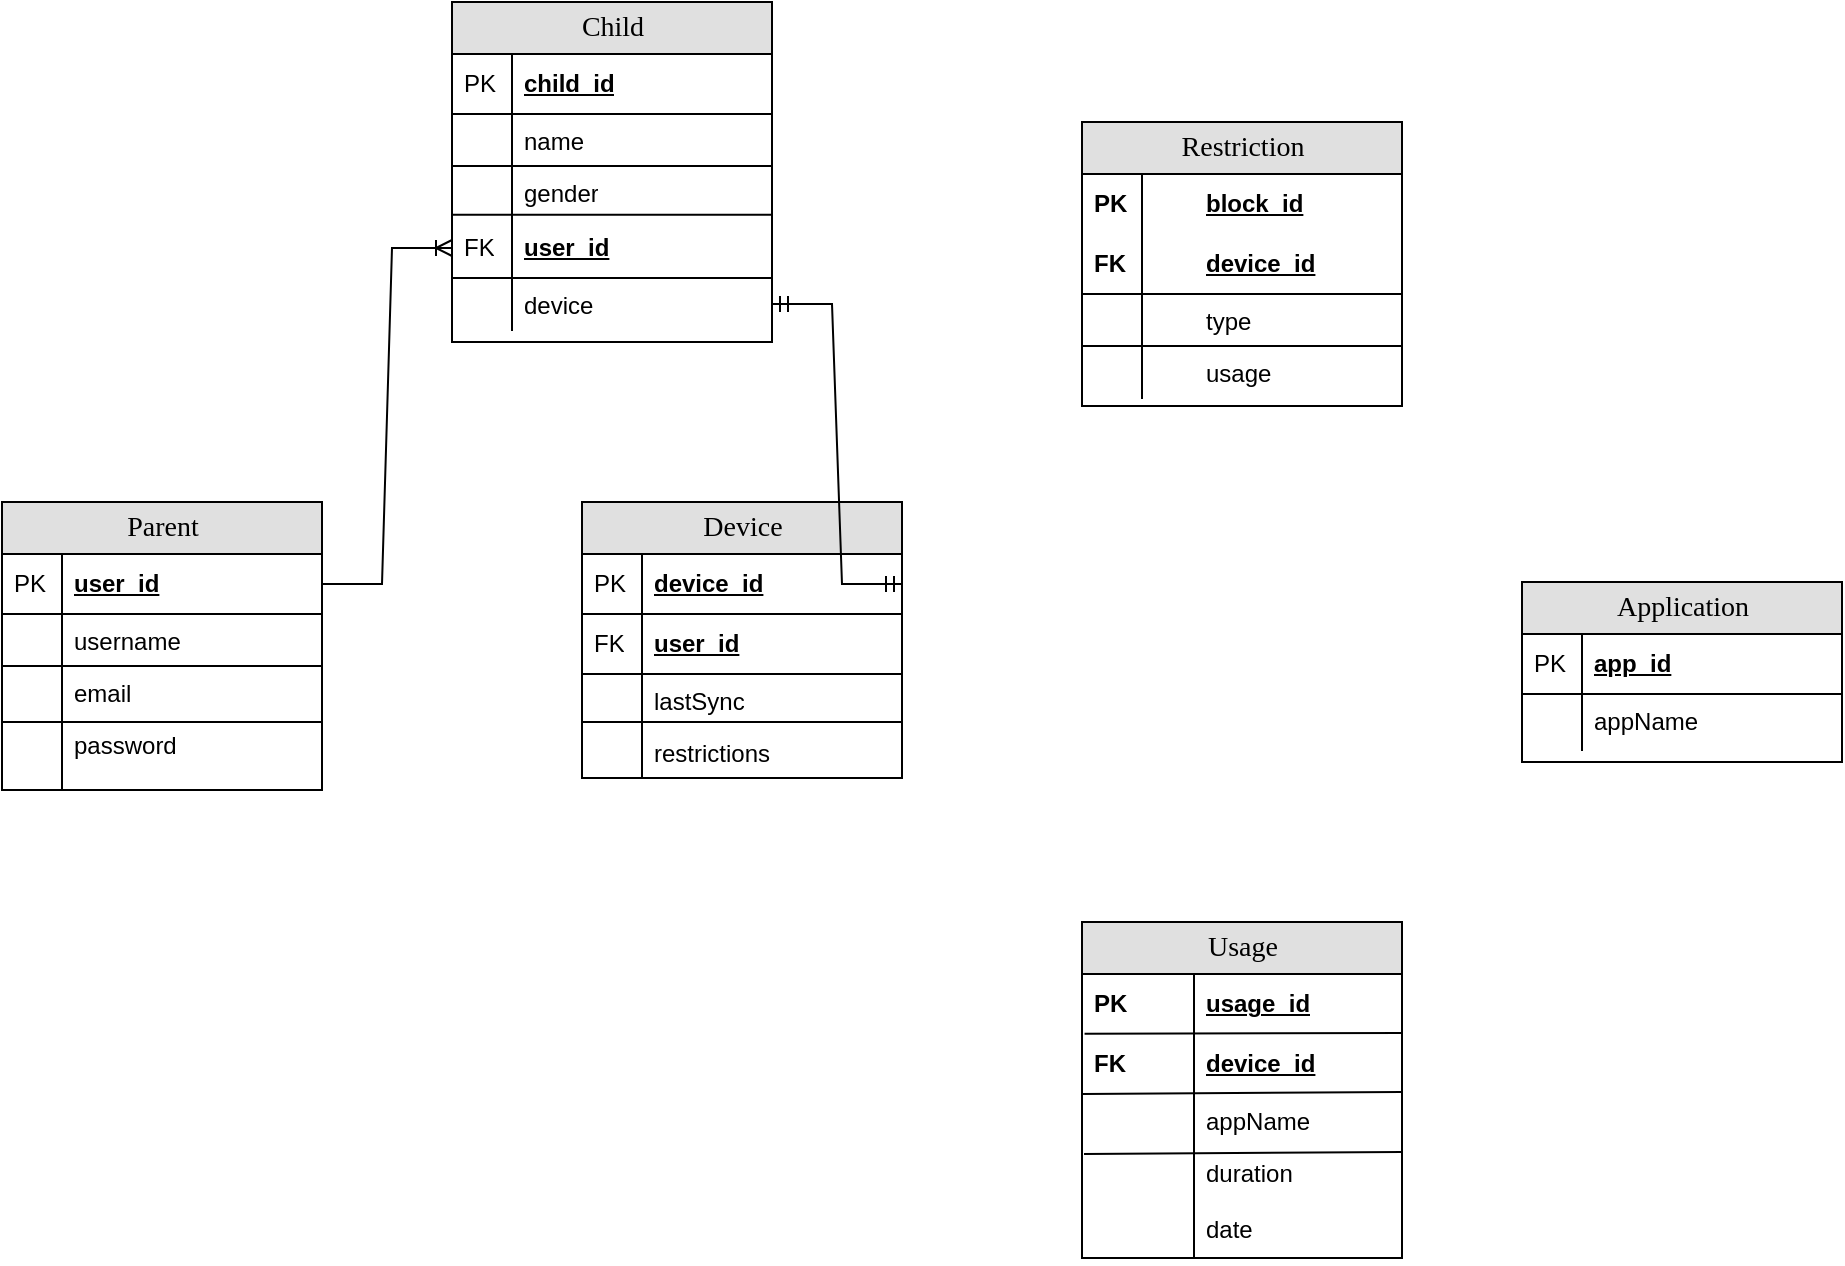 <mxfile version="24.4.13" type="github">
  <diagram id="QlL1om-BwzvxGUjIWNr9" name="erd">
    <mxGraphModel dx="536" dy="217" grid="1" gridSize="10" guides="1" tooltips="1" connect="1" arrows="1" fold="1" page="1" pageScale="1" pageWidth="850" pageHeight="1100" math="0" shadow="0">
      <root>
        <mxCell id="0" />
        <mxCell id="1" parent="0" />
        <mxCell id="mVgx2zE_5AAyynSpxI6j-8" value="Device" style="swimlane;html=1;fontStyle=0;childLayout=stackLayout;horizontal=1;startSize=26;fillColor=#e0e0e0;horizontalStack=0;resizeParent=1;resizeLast=0;collapsible=1;marginBottom=0;swimlaneFillColor=#ffffff;align=center;rounded=0;shadow=0;comic=0;labelBackgroundColor=none;strokeWidth=1;fontFamily=Verdana;fontSize=14;swimlaneLine=1;" parent="1" vertex="1">
          <mxGeometry x="330" y="280" width="160" height="138" as="geometry" />
        </mxCell>
        <mxCell id="mVgx2zE_5AAyynSpxI6j-9" value="device_id" style="shape=partialRectangle;top=0;left=0;right=0;bottom=1;html=1;align=left;verticalAlign=middle;fillColor=none;spacingLeft=34;spacingRight=4;whiteSpace=wrap;overflow=hidden;rotatable=0;points=[[0,0.5],[1,0.5]];portConstraint=eastwest;dropTarget=0;fontStyle=5;" parent="mVgx2zE_5AAyynSpxI6j-8" vertex="1">
          <mxGeometry y="26" width="160" height="30" as="geometry" />
        </mxCell>
        <mxCell id="mVgx2zE_5AAyynSpxI6j-10" value="PK" style="shape=partialRectangle;top=0;left=0;bottom=0;html=1;fillColor=none;align=left;verticalAlign=middle;spacingLeft=4;spacingRight=4;whiteSpace=wrap;overflow=hidden;rotatable=0;points=[];portConstraint=eastwest;part=1;" parent="mVgx2zE_5AAyynSpxI6j-9" vertex="1" connectable="0">
          <mxGeometry width="30" height="30" as="geometry" />
        </mxCell>
        <mxCell id="c1zQI3e8gxtUs3fDlMbk-2" value="user_id" style="shape=partialRectangle;top=0;left=0;right=0;bottom=1;html=1;align=left;verticalAlign=middle;fillColor=none;spacingLeft=34;spacingRight=4;whiteSpace=wrap;overflow=hidden;rotatable=0;points=[[0,0.5],[1,0.5]];portConstraint=eastwest;dropTarget=0;fontStyle=5;" parent="mVgx2zE_5AAyynSpxI6j-8" vertex="1">
          <mxGeometry y="56" width="160" height="30" as="geometry" />
        </mxCell>
        <mxCell id="c1zQI3e8gxtUs3fDlMbk-3" value="FK" style="shape=partialRectangle;top=0;left=0;bottom=0;html=1;fillColor=none;align=left;verticalAlign=middle;spacingLeft=4;spacingRight=4;whiteSpace=wrap;overflow=hidden;rotatable=0;points=[];portConstraint=eastwest;part=1;" parent="c1zQI3e8gxtUs3fDlMbk-2" vertex="1" connectable="0">
          <mxGeometry width="30" height="30" as="geometry" />
        </mxCell>
        <mxCell id="aT-Jbu9sk-yAGzBGs-ko-30" value="lastSync" style="shape=partialRectangle;top=0;left=0;right=0;bottom=0;html=1;align=left;verticalAlign=top;fillColor=none;spacingLeft=34;spacingRight=4;whiteSpace=wrap;overflow=hidden;rotatable=0;points=[[0,0.5],[1,0.5]];portConstraint=eastwest;dropTarget=0;" vertex="1" parent="mVgx2zE_5AAyynSpxI6j-8">
          <mxGeometry y="86" width="160" height="26" as="geometry" />
        </mxCell>
        <mxCell id="aT-Jbu9sk-yAGzBGs-ko-31" value="" style="shape=partialRectangle;top=0;left=0;bottom=0;html=1;fillColor=none;align=left;verticalAlign=top;spacingLeft=4;spacingRight=4;whiteSpace=wrap;overflow=hidden;rotatable=0;points=[];portConstraint=eastwest;part=1;" vertex="1" connectable="0" parent="aT-Jbu9sk-yAGzBGs-ko-30">
          <mxGeometry width="30" height="26" as="geometry" />
        </mxCell>
        <mxCell id="aT-Jbu9sk-yAGzBGs-ko-46" value="" style="endArrow=none;html=1;rounded=0;" edge="1" parent="mVgx2zE_5AAyynSpxI6j-8">
          <mxGeometry relative="1" as="geometry">
            <mxPoint y="110" as="sourcePoint" />
            <mxPoint x="160" y="110" as="targetPoint" />
          </mxGeometry>
        </mxCell>
        <mxCell id="aT-Jbu9sk-yAGzBGs-ko-32" value="restrictions" style="shape=partialRectangle;top=0;left=0;right=0;bottom=0;html=1;align=left;verticalAlign=top;fillColor=none;spacingLeft=34;spacingRight=4;whiteSpace=wrap;overflow=hidden;rotatable=0;points=[[0,0.5],[1,0.5]];portConstraint=eastwest;dropTarget=0;" vertex="1" parent="mVgx2zE_5AAyynSpxI6j-8">
          <mxGeometry y="112" width="160" height="26" as="geometry" />
        </mxCell>
        <mxCell id="aT-Jbu9sk-yAGzBGs-ko-33" value="" style="shape=partialRectangle;top=0;left=0;bottom=0;html=1;fillColor=none;align=left;verticalAlign=top;spacingLeft=4;spacingRight=4;whiteSpace=wrap;overflow=hidden;rotatable=0;points=[];portConstraint=eastwest;part=1;" vertex="1" connectable="0" parent="aT-Jbu9sk-yAGzBGs-ko-32">
          <mxGeometry width="30" height="26" as="geometry" />
        </mxCell>
        <mxCell id="mVgx2zE_5AAyynSpxI6j-1" value="Restriction" style="swimlane;html=1;fontStyle=0;childLayout=stackLayout;horizontal=1;startSize=26;fillColor=#e0e0e0;horizontalStack=0;resizeParent=1;resizeLast=0;collapsible=1;marginBottom=0;swimlaneFillColor=#ffffff;align=center;rounded=0;shadow=0;comic=0;labelBackgroundColor=none;strokeWidth=1;fontFamily=Verdana;fontSize=14" parent="1" vertex="1">
          <mxGeometry x="580" y="90" width="160" height="142" as="geometry" />
        </mxCell>
        <mxCell id="mVgx2zE_5AAyynSpxI6j-2" value="block_id" style="shape=partialRectangle;top=0;left=0;right=0;bottom=0;html=1;align=left;verticalAlign=middle;fillColor=none;spacingLeft=60;spacingRight=4;whiteSpace=wrap;overflow=hidden;rotatable=0;points=[[0,0.5],[1,0.5]];portConstraint=eastwest;dropTarget=0;fontStyle=5;" parent="mVgx2zE_5AAyynSpxI6j-1" vertex="1">
          <mxGeometry y="26" width="160" height="30" as="geometry" />
        </mxCell>
        <mxCell id="mVgx2zE_5AAyynSpxI6j-3" value="PK" style="shape=partialRectangle;fontStyle=1;top=0;left=0;bottom=0;html=1;fillColor=none;align=left;verticalAlign=middle;spacingLeft=4;spacingRight=4;whiteSpace=wrap;overflow=hidden;rotatable=0;points=[];portConstraint=eastwest;part=1;" parent="mVgx2zE_5AAyynSpxI6j-2" vertex="1" connectable="0">
          <mxGeometry width="30" height="30" as="geometry" />
        </mxCell>
        <mxCell id="mVgx2zE_5AAyynSpxI6j-4" value="device_id" style="shape=partialRectangle;top=0;left=0;right=0;bottom=1;html=1;align=left;verticalAlign=middle;fillColor=none;spacingLeft=60;spacingRight=4;whiteSpace=wrap;overflow=hidden;rotatable=0;points=[[0,0.5],[1,0.5]];portConstraint=eastwest;dropTarget=0;fontStyle=5;" parent="mVgx2zE_5AAyynSpxI6j-1" vertex="1">
          <mxGeometry y="56" width="160" height="30" as="geometry" />
        </mxCell>
        <mxCell id="mVgx2zE_5AAyynSpxI6j-5" value="FK" style="shape=partialRectangle;fontStyle=1;top=0;left=0;bottom=0;html=1;fillColor=none;align=left;verticalAlign=middle;spacingLeft=4;spacingRight=4;whiteSpace=wrap;overflow=hidden;rotatable=0;points=[];portConstraint=eastwest;part=1;" parent="mVgx2zE_5AAyynSpxI6j-4" vertex="1" connectable="0">
          <mxGeometry width="30" height="30" as="geometry" />
        </mxCell>
        <mxCell id="fn-GT116ZvKYQ0zQzeax-7" value="type" style="shape=partialRectangle;top=0;left=0;right=0;bottom=0;html=1;align=left;verticalAlign=top;fillColor=none;spacingLeft=60;spacingRight=4;whiteSpace=wrap;overflow=hidden;rotatable=0;points=[[0,0.5],[1,0.5]];portConstraint=eastwest;dropTarget=0;" parent="mVgx2zE_5AAyynSpxI6j-1" vertex="1">
          <mxGeometry y="86" width="160" height="26" as="geometry" />
        </mxCell>
        <mxCell id="fn-GT116ZvKYQ0zQzeax-8" value="" style="shape=partialRectangle;top=0;left=0;bottom=0;html=1;fillColor=none;align=left;verticalAlign=top;spacingLeft=4;spacingRight=4;whiteSpace=wrap;overflow=hidden;rotatable=0;points=[];portConstraint=eastwest;part=1;" parent="fn-GT116ZvKYQ0zQzeax-7" vertex="1" connectable="0">
          <mxGeometry width="30" height="26" as="geometry" />
        </mxCell>
        <mxCell id="fn-GT116ZvKYQ0zQzeax-58" value="" style="endArrow=none;html=1;rounded=0;" parent="mVgx2zE_5AAyynSpxI6j-1" edge="1">
          <mxGeometry relative="1" as="geometry">
            <mxPoint y="112" as="sourcePoint" />
            <mxPoint x="160" y="112" as="targetPoint" />
          </mxGeometry>
        </mxCell>
        <mxCell id="fn-GT116ZvKYQ0zQzeax-9" value="usage" style="shape=partialRectangle;top=0;left=0;right=0;bottom=0;html=1;align=left;verticalAlign=top;fillColor=none;spacingLeft=60;spacingRight=4;whiteSpace=wrap;overflow=hidden;rotatable=0;points=[[0,0.5],[1,0.5]];portConstraint=eastwest;dropTarget=0;" parent="mVgx2zE_5AAyynSpxI6j-1" vertex="1">
          <mxGeometry y="112" width="160" height="26" as="geometry" />
        </mxCell>
        <mxCell id="fn-GT116ZvKYQ0zQzeax-10" value="" style="shape=partialRectangle;top=0;left=0;bottom=0;html=1;fillColor=none;align=left;verticalAlign=top;spacingLeft=4;spacingRight=4;whiteSpace=wrap;overflow=hidden;rotatable=0;points=[];portConstraint=eastwest;part=1;" parent="fn-GT116ZvKYQ0zQzeax-9" vertex="1" connectable="0">
          <mxGeometry width="30" height="26" as="geometry" />
        </mxCell>
        <mxCell id="mVgx2zE_5AAyynSpxI6j-30" value="Application" style="swimlane;html=1;fontStyle=0;childLayout=stackLayout;horizontal=1;startSize=26;fillColor=#e0e0e0;horizontalStack=0;resizeParent=1;resizeLast=0;collapsible=1;marginBottom=0;swimlaneFillColor=#ffffff;align=center;rounded=0;shadow=0;comic=0;labelBackgroundColor=none;strokeWidth=1;fontFamily=Verdana;fontSize=14" parent="1" vertex="1">
          <mxGeometry x="800" y="320" width="160" height="90" as="geometry" />
        </mxCell>
        <mxCell id="mVgx2zE_5AAyynSpxI6j-31" value="app_id" style="shape=partialRectangle;top=0;left=0;right=0;bottom=1;html=1;align=left;verticalAlign=middle;fillColor=none;spacingLeft=34;spacingRight=4;whiteSpace=wrap;overflow=hidden;rotatable=0;points=[[0,0.5],[1,0.5]];portConstraint=eastwest;dropTarget=0;fontStyle=5;" parent="mVgx2zE_5AAyynSpxI6j-30" vertex="1">
          <mxGeometry y="26" width="160" height="30" as="geometry" />
        </mxCell>
        <mxCell id="mVgx2zE_5AAyynSpxI6j-32" value="PK" style="shape=partialRectangle;top=0;left=0;bottom=0;html=1;fillColor=none;align=left;verticalAlign=middle;spacingLeft=4;spacingRight=4;whiteSpace=wrap;overflow=hidden;rotatable=0;points=[];portConstraint=eastwest;part=1;" parent="mVgx2zE_5AAyynSpxI6j-31" vertex="1" connectable="0">
          <mxGeometry width="30" height="30" as="geometry" />
        </mxCell>
        <mxCell id="mVgx2zE_5AAyynSpxI6j-33" value="appName" style="shape=partialRectangle;top=0;left=0;right=0;bottom=0;html=1;align=left;verticalAlign=top;fillColor=none;spacingLeft=34;spacingRight=4;whiteSpace=wrap;overflow=hidden;rotatable=0;points=[[0,0.5],[1,0.5]];portConstraint=eastwest;dropTarget=0;" parent="mVgx2zE_5AAyynSpxI6j-30" vertex="1">
          <mxGeometry y="56" width="160" height="26" as="geometry" />
        </mxCell>
        <mxCell id="mVgx2zE_5AAyynSpxI6j-34" value="" style="shape=partialRectangle;top=0;left=0;bottom=0;html=1;fillColor=none;align=left;verticalAlign=top;spacingLeft=4;spacingRight=4;whiteSpace=wrap;overflow=hidden;rotatable=0;points=[];portConstraint=eastwest;part=1;" parent="mVgx2zE_5AAyynSpxI6j-33" vertex="1" connectable="0">
          <mxGeometry width="30" height="26" as="geometry" />
        </mxCell>
        <mxCell id="mVgx2zE_5AAyynSpxI6j-39" value="" style="shape=partialRectangle;top=0;left=0;right=0;bottom=0;html=1;align=left;verticalAlign=top;fillColor=none;spacingLeft=34;spacingRight=4;whiteSpace=wrap;overflow=hidden;rotatable=0;points=[[0,0.5],[1,0.5]];portConstraint=eastwest;dropTarget=0;" parent="mVgx2zE_5AAyynSpxI6j-30" vertex="1">
          <mxGeometry y="82" width="160" height="2" as="geometry" />
        </mxCell>
        <mxCell id="mVgx2zE_5AAyynSpxI6j-40" value="" style="shape=partialRectangle;top=0;left=0;bottom=0;html=1;fillColor=none;align=left;verticalAlign=top;spacingLeft=4;spacingRight=4;whiteSpace=wrap;overflow=hidden;rotatable=0;points=[];portConstraint=eastwest;part=1;" parent="mVgx2zE_5AAyynSpxI6j-39" vertex="1" connectable="0">
          <mxGeometry width="30" height="2" as="geometry" />
        </mxCell>
        <mxCell id="mVgx2zE_5AAyynSpxI6j-48" value="Usage" style="swimlane;html=1;fontStyle=0;childLayout=stackLayout;horizontal=1;startSize=26;fillColor=#e0e0e0;horizontalStack=0;resizeParent=1;resizeLast=0;collapsible=1;marginBottom=0;swimlaneFillColor=#ffffff;align=center;rounded=0;shadow=0;comic=0;labelBackgroundColor=none;strokeWidth=1;fontFamily=Verdana;fontSize=14" parent="1" vertex="1">
          <mxGeometry x="580" y="490" width="160" height="168" as="geometry" />
        </mxCell>
        <mxCell id="mVgx2zE_5AAyynSpxI6j-49" value="usage_id" style="shape=partialRectangle;top=0;left=0;right=0;bottom=0;html=1;align=left;verticalAlign=middle;fillColor=none;spacingLeft=60;spacingRight=4;whiteSpace=wrap;overflow=hidden;rotatable=0;points=[[0,0.5],[1,0.5]];portConstraint=eastwest;dropTarget=0;fontStyle=5;" parent="mVgx2zE_5AAyynSpxI6j-48" vertex="1">
          <mxGeometry y="26" width="160" height="30" as="geometry" />
        </mxCell>
        <mxCell id="mVgx2zE_5AAyynSpxI6j-50" value="PK" style="shape=partialRectangle;fontStyle=1;top=0;left=0;bottom=0;html=1;fillColor=none;align=left;verticalAlign=middle;spacingLeft=4;spacingRight=4;whiteSpace=wrap;overflow=hidden;rotatable=0;points=[];portConstraint=eastwest;part=1;" parent="mVgx2zE_5AAyynSpxI6j-49" vertex="1" connectable="0">
          <mxGeometry width="56" height="30" as="geometry" />
        </mxCell>
        <mxCell id="fn-GT116ZvKYQ0zQzeax-14" value="" style="endArrow=none;html=1;rounded=0;exitX=0.008;exitY=-0.003;exitDx=0;exitDy=0;exitPerimeter=0;entryX=0.999;entryY=0.982;entryDx=0;entryDy=0;entryPerimeter=0;" parent="mVgx2zE_5AAyynSpxI6j-48" edge="1">
          <mxGeometry width="50" height="50" relative="1" as="geometry">
            <mxPoint x="0.5" y="86" as="sourcePoint" />
            <mxPoint x="159.5" y="85" as="targetPoint" />
          </mxGeometry>
        </mxCell>
        <mxCell id="fn-GT116ZvKYQ0zQzeax-5" value="device_id" style="shape=partialRectangle;top=0;left=0;right=0;bottom=0;html=1;align=left;verticalAlign=middle;fillColor=none;spacingLeft=60;spacingRight=4;whiteSpace=wrap;overflow=hidden;rotatable=0;points=[[0,0.5],[1,0.5]];portConstraint=eastwest;dropTarget=0;fontStyle=5;" parent="mVgx2zE_5AAyynSpxI6j-48" vertex="1">
          <mxGeometry y="56" width="160" height="30" as="geometry" />
        </mxCell>
        <mxCell id="fn-GT116ZvKYQ0zQzeax-6" value="FK" style="shape=partialRectangle;fontStyle=1;top=0;left=0;bottom=0;html=1;fillColor=none;align=left;verticalAlign=middle;spacingLeft=4;spacingRight=4;whiteSpace=wrap;overflow=hidden;rotatable=0;points=[];portConstraint=eastwest;part=1;" parent="fn-GT116ZvKYQ0zQzeax-5" vertex="1" connectable="0">
          <mxGeometry width="56" height="30" as="geometry" />
        </mxCell>
        <mxCell id="fn-GT116ZvKYQ0zQzeax-15" value="" style="endArrow=none;html=1;rounded=0;exitX=0.008;exitY=-0.003;exitDx=0;exitDy=0;exitPerimeter=0;entryX=0.999;entryY=0.982;entryDx=0;entryDy=0;entryPerimeter=0;" parent="mVgx2zE_5AAyynSpxI6j-48" edge="1">
          <mxGeometry width="50" height="50" relative="1" as="geometry">
            <mxPoint x="1" y="116" as="sourcePoint" />
            <mxPoint x="160" y="115" as="targetPoint" />
          </mxGeometry>
        </mxCell>
        <mxCell id="mVgx2zE_5AAyynSpxI6j-53" value="appName" style="shape=partialRectangle;top=0;left=0;right=0;bottom=0;html=1;align=left;verticalAlign=top;fillColor=none;spacingLeft=60;spacingRight=4;whiteSpace=wrap;overflow=hidden;rotatable=0;points=[[0,0.5],[1,0.5]];portConstraint=eastwest;dropTarget=0;" parent="mVgx2zE_5AAyynSpxI6j-48" vertex="1">
          <mxGeometry y="86" width="160" height="26" as="geometry" />
        </mxCell>
        <mxCell id="mVgx2zE_5AAyynSpxI6j-54" value="" style="shape=partialRectangle;top=0;left=0;bottom=0;html=1;fillColor=none;align=left;verticalAlign=top;spacingLeft=4;spacingRight=4;whiteSpace=wrap;overflow=hidden;rotatable=0;points=[];portConstraint=eastwest;part=1;" parent="mVgx2zE_5AAyynSpxI6j-53" vertex="1" connectable="0">
          <mxGeometry width="56" height="26" as="geometry" />
        </mxCell>
        <mxCell id="aT-Jbu9sk-yAGzBGs-ko-36" value="duration" style="shape=partialRectangle;top=0;left=0;right=0;bottom=0;html=1;align=left;verticalAlign=top;fillColor=none;spacingLeft=60;spacingRight=4;whiteSpace=wrap;overflow=hidden;rotatable=0;points=[[0,0.5],[1,0.5]];portConstraint=eastwest;dropTarget=0;" vertex="1" parent="mVgx2zE_5AAyynSpxI6j-48">
          <mxGeometry y="112" width="160" height="28" as="geometry" />
        </mxCell>
        <mxCell id="aT-Jbu9sk-yAGzBGs-ko-37" value="" style="shape=partialRectangle;top=0;left=0;bottom=0;html=1;fillColor=none;align=left;verticalAlign=top;spacingLeft=4;spacingRight=4;whiteSpace=wrap;overflow=hidden;rotatable=0;points=[];portConstraint=eastwest;part=1;" vertex="1" connectable="0" parent="aT-Jbu9sk-yAGzBGs-ko-36">
          <mxGeometry width="56" height="28" as="geometry" />
        </mxCell>
        <mxCell id="aT-Jbu9sk-yAGzBGs-ko-38" value="date" style="shape=partialRectangle;top=0;left=0;right=0;bottom=0;html=1;align=left;verticalAlign=top;fillColor=none;spacingLeft=60;spacingRight=4;whiteSpace=wrap;overflow=hidden;rotatable=0;points=[[0,0.5],[1,0.5]];portConstraint=eastwest;dropTarget=0;" vertex="1" parent="mVgx2zE_5AAyynSpxI6j-48">
          <mxGeometry y="140" width="160" height="28" as="geometry" />
        </mxCell>
        <mxCell id="aT-Jbu9sk-yAGzBGs-ko-39" value="" style="shape=partialRectangle;top=0;left=0;bottom=0;html=1;fillColor=none;align=left;verticalAlign=top;spacingLeft=4;spacingRight=4;whiteSpace=wrap;overflow=hidden;rotatable=0;points=[];portConstraint=eastwest;part=1;" vertex="1" connectable="0" parent="aT-Jbu9sk-yAGzBGs-ko-38">
          <mxGeometry width="56" height="28" as="geometry" />
        </mxCell>
        <mxCell id="fn-GT116ZvKYQ0zQzeax-13" value="" style="endArrow=none;html=1;rounded=0;exitX=0.008;exitY=-0.003;exitDx=0;exitDy=0;exitPerimeter=0;entryX=0.999;entryY=0.982;entryDx=0;entryDy=0;entryPerimeter=0;" parent="mVgx2zE_5AAyynSpxI6j-48" target="mVgx2zE_5AAyynSpxI6j-49" edge="1">
          <mxGeometry width="50" height="50" relative="1" as="geometry">
            <mxPoint x="1.28" y="55.91" as="sourcePoint" />
            <mxPoint x="150" y="-90" as="targetPoint" />
          </mxGeometry>
        </mxCell>
        <mxCell id="mVgx2zE_5AAyynSpxI6j-77" value="Parent" style="swimlane;html=1;fontStyle=0;childLayout=stackLayout;horizontal=1;startSize=26;fillColor=#e0e0e0;horizontalStack=0;resizeParent=1;resizeLast=0;collapsible=1;marginBottom=0;swimlaneFillColor=#ffffff;align=center;rounded=0;shadow=0;comic=0;labelBackgroundColor=none;strokeWidth=1;fontFamily=Verdana;fontSize=14" parent="1" vertex="1">
          <mxGeometry x="40" y="280" width="160" height="144" as="geometry" />
        </mxCell>
        <mxCell id="mVgx2zE_5AAyynSpxI6j-78" value="user_id" style="shape=partialRectangle;top=0;left=0;right=0;bottom=1;html=1;align=left;verticalAlign=middle;fillColor=none;spacingLeft=34;spacingRight=4;whiteSpace=wrap;overflow=hidden;rotatable=0;points=[[0,0.5],[1,0.5]];portConstraint=eastwest;dropTarget=0;fontStyle=5;" parent="mVgx2zE_5AAyynSpxI6j-77" vertex="1">
          <mxGeometry y="26" width="160" height="30" as="geometry" />
        </mxCell>
        <mxCell id="mVgx2zE_5AAyynSpxI6j-79" value="PK" style="shape=partialRectangle;top=0;left=0;bottom=0;html=1;fillColor=none;align=left;verticalAlign=middle;spacingLeft=4;spacingRight=4;whiteSpace=wrap;overflow=hidden;rotatable=0;points=[];portConstraint=eastwest;part=1;" parent="mVgx2zE_5AAyynSpxI6j-78" vertex="1" connectable="0">
          <mxGeometry width="30" height="30" as="geometry" />
        </mxCell>
        <mxCell id="mVgx2zE_5AAyynSpxI6j-80" value="username" style="shape=partialRectangle;top=0;left=0;right=0;bottom=0;html=1;align=left;verticalAlign=top;fillColor=none;spacingLeft=34;spacingRight=4;whiteSpace=wrap;overflow=hidden;rotatable=0;points=[[0,0.5],[1,0.5]];portConstraint=eastwest;dropTarget=0;" parent="mVgx2zE_5AAyynSpxI6j-77" vertex="1">
          <mxGeometry y="56" width="160" height="26" as="geometry" />
        </mxCell>
        <mxCell id="mVgx2zE_5AAyynSpxI6j-81" value="" style="shape=partialRectangle;top=0;left=0;bottom=0;html=1;fillColor=none;align=left;verticalAlign=top;spacingLeft=4;spacingRight=4;whiteSpace=wrap;overflow=hidden;rotatable=0;points=[];portConstraint=eastwest;part=1;" parent="mVgx2zE_5AAyynSpxI6j-80" vertex="1" connectable="0">
          <mxGeometry width="30" height="26" as="geometry" />
        </mxCell>
        <mxCell id="aT-Jbu9sk-yAGzBGs-ko-49" value="" style="endArrow=none;html=1;rounded=0;" edge="1" parent="mVgx2zE_5AAyynSpxI6j-77">
          <mxGeometry relative="1" as="geometry">
            <mxPoint y="82" as="sourcePoint" />
            <mxPoint x="160" y="82" as="targetPoint" />
          </mxGeometry>
        </mxCell>
        <mxCell id="mVgx2zE_5AAyynSpxI6j-82" value="email" style="shape=partialRectangle;top=0;left=0;right=0;bottom=0;html=1;align=left;verticalAlign=top;fillColor=none;spacingLeft=34;spacingRight=4;whiteSpace=wrap;overflow=hidden;rotatable=0;points=[[0,0.5],[1,0.5]];portConstraint=eastwest;dropTarget=0;" parent="mVgx2zE_5AAyynSpxI6j-77" vertex="1">
          <mxGeometry y="82" width="160" height="26" as="geometry" />
        </mxCell>
        <mxCell id="mVgx2zE_5AAyynSpxI6j-83" value="" style="shape=partialRectangle;top=0;left=0;bottom=0;html=1;fillColor=none;align=left;verticalAlign=top;spacingLeft=4;spacingRight=4;whiteSpace=wrap;overflow=hidden;rotatable=0;points=[];portConstraint=eastwest;part=1;" parent="mVgx2zE_5AAyynSpxI6j-82" vertex="1" connectable="0">
          <mxGeometry width="30" height="26" as="geometry" />
        </mxCell>
        <mxCell id="aT-Jbu9sk-yAGzBGs-ko-50" value="" style="endArrow=none;html=1;rounded=0;" edge="1" parent="mVgx2zE_5AAyynSpxI6j-77">
          <mxGeometry relative="1" as="geometry">
            <mxPoint y="110" as="sourcePoint" />
            <mxPoint x="160" y="110" as="targetPoint" />
          </mxGeometry>
        </mxCell>
        <mxCell id="mVgx2zE_5AAyynSpxI6j-84" value="password" style="shape=partialRectangle;top=0;left=0;right=0;bottom=0;html=1;align=left;verticalAlign=top;fillColor=none;spacingLeft=34;spacingRight=4;whiteSpace=wrap;overflow=hidden;rotatable=0;points=[[0,0.5],[1,0.5]];portConstraint=eastwest;dropTarget=0;" parent="mVgx2zE_5AAyynSpxI6j-77" vertex="1">
          <mxGeometry y="108" width="160" height="26" as="geometry" />
        </mxCell>
        <mxCell id="mVgx2zE_5AAyynSpxI6j-85" value="" style="shape=partialRectangle;top=0;left=0;bottom=0;html=1;fillColor=none;align=left;verticalAlign=top;spacingLeft=4;spacingRight=4;whiteSpace=wrap;overflow=hidden;rotatable=0;points=[];portConstraint=eastwest;part=1;" parent="mVgx2zE_5AAyynSpxI6j-84" vertex="1" connectable="0">
          <mxGeometry width="30" height="26" as="geometry" />
        </mxCell>
        <mxCell id="mVgx2zE_5AAyynSpxI6j-86" value="" style="shape=partialRectangle;top=0;left=0;right=0;bottom=0;html=1;align=left;verticalAlign=top;fillColor=none;spacingLeft=34;spacingRight=4;whiteSpace=wrap;overflow=hidden;rotatable=0;points=[[0,0.5],[1,0.5]];portConstraint=eastwest;dropTarget=0;" parent="mVgx2zE_5AAyynSpxI6j-77" vertex="1">
          <mxGeometry y="134" width="160" height="10" as="geometry" />
        </mxCell>
        <mxCell id="mVgx2zE_5AAyynSpxI6j-87" value="" style="shape=partialRectangle;top=0;left=0;bottom=0;html=1;fillColor=none;align=left;verticalAlign=top;spacingLeft=4;spacingRight=4;whiteSpace=wrap;overflow=hidden;rotatable=0;points=[];portConstraint=eastwest;part=1;" parent="mVgx2zE_5AAyynSpxI6j-86" vertex="1" connectable="0">
          <mxGeometry width="30" height="10" as="geometry" />
        </mxCell>
        <mxCell id="aT-Jbu9sk-yAGzBGs-ko-5" value="Child" style="swimlane;html=1;fontStyle=0;childLayout=stackLayout;horizontal=1;startSize=26;fillColor=#e0e0e0;horizontalStack=0;resizeParent=1;resizeLast=0;collapsible=1;marginBottom=0;swimlaneFillColor=#ffffff;align=center;rounded=0;shadow=0;comic=0;labelBackgroundColor=none;strokeWidth=1;fontFamily=Verdana;fontSize=14" vertex="1" parent="1">
          <mxGeometry x="265" y="30" width="160" height="170" as="geometry" />
        </mxCell>
        <mxCell id="aT-Jbu9sk-yAGzBGs-ko-6" value="child_id" style="shape=partialRectangle;top=0;left=0;right=0;bottom=1;html=1;align=left;verticalAlign=middle;fillColor=none;spacingLeft=34;spacingRight=4;whiteSpace=wrap;overflow=hidden;rotatable=0;points=[[0,0.5],[1,0.5]];portConstraint=eastwest;dropTarget=0;fontStyle=5;" vertex="1" parent="aT-Jbu9sk-yAGzBGs-ko-5">
          <mxGeometry y="26" width="160" height="30" as="geometry" />
        </mxCell>
        <mxCell id="aT-Jbu9sk-yAGzBGs-ko-7" value="PK" style="shape=partialRectangle;top=0;left=0;bottom=0;html=1;fillColor=none;align=left;verticalAlign=middle;spacingLeft=4;spacingRight=4;whiteSpace=wrap;overflow=hidden;rotatable=0;points=[];portConstraint=eastwest;part=1;" vertex="1" connectable="0" parent="aT-Jbu9sk-yAGzBGs-ko-6">
          <mxGeometry width="30" height="30" as="geometry" />
        </mxCell>
        <mxCell id="aT-Jbu9sk-yAGzBGs-ko-8" value="name" style="shape=partialRectangle;top=0;left=0;right=0;bottom=0;html=1;align=left;verticalAlign=top;fillColor=none;spacingLeft=34;spacingRight=4;whiteSpace=wrap;overflow=hidden;rotatable=0;points=[[0,0.5],[1,0.5]];portConstraint=eastwest;dropTarget=0;" vertex="1" parent="aT-Jbu9sk-yAGzBGs-ko-5">
          <mxGeometry y="56" width="160" height="26" as="geometry" />
        </mxCell>
        <mxCell id="aT-Jbu9sk-yAGzBGs-ko-9" value="" style="shape=partialRectangle;top=0;left=0;bottom=0;html=1;fillColor=none;align=left;verticalAlign=top;spacingLeft=4;spacingRight=4;whiteSpace=wrap;overflow=hidden;rotatable=0;points=[];portConstraint=eastwest;part=1;" vertex="1" connectable="0" parent="aT-Jbu9sk-yAGzBGs-ko-8">
          <mxGeometry width="30" height="26" as="geometry" />
        </mxCell>
        <mxCell id="aT-Jbu9sk-yAGzBGs-ko-47" value="" style="endArrow=none;html=1;rounded=0;" edge="1" parent="aT-Jbu9sk-yAGzBGs-ko-5">
          <mxGeometry relative="1" as="geometry">
            <mxPoint y="82" as="sourcePoint" />
            <mxPoint x="160" y="82" as="targetPoint" />
          </mxGeometry>
        </mxCell>
        <mxCell id="aT-Jbu9sk-yAGzBGs-ko-10" value="gender" style="shape=partialRectangle;top=0;left=0;right=0;bottom=0;html=1;align=left;verticalAlign=top;fillColor=none;spacingLeft=34;spacingRight=4;whiteSpace=wrap;overflow=hidden;rotatable=0;points=[[0,0.5],[1,0.5]];portConstraint=eastwest;dropTarget=0;" vertex="1" parent="aT-Jbu9sk-yAGzBGs-ko-5">
          <mxGeometry y="82" width="160" height="26" as="geometry" />
        </mxCell>
        <mxCell id="aT-Jbu9sk-yAGzBGs-ko-11" value="" style="shape=partialRectangle;top=0;left=0;bottom=0;html=1;fillColor=none;align=left;verticalAlign=top;spacingLeft=4;spacingRight=4;whiteSpace=wrap;overflow=hidden;rotatable=0;points=[];portConstraint=eastwest;part=1;" vertex="1" connectable="0" parent="aT-Jbu9sk-yAGzBGs-ko-10">
          <mxGeometry width="30" height="26" as="geometry" />
        </mxCell>
        <mxCell id="aT-Jbu9sk-yAGzBGs-ko-48" value="" style="endArrow=none;html=1;rounded=0;" edge="1" parent="aT-Jbu9sk-yAGzBGs-ko-5">
          <mxGeometry relative="1" as="geometry">
            <mxPoint y="106.33" as="sourcePoint" />
            <mxPoint x="160" y="106.33" as="targetPoint" />
          </mxGeometry>
        </mxCell>
        <mxCell id="aT-Jbu9sk-yAGzBGs-ko-22" value="user_id" style="shape=partialRectangle;top=0;left=0;right=0;bottom=1;html=1;align=left;verticalAlign=middle;fillColor=none;spacingLeft=34;spacingRight=4;whiteSpace=wrap;overflow=hidden;rotatable=0;points=[[0,0.5],[1,0.5]];portConstraint=eastwest;dropTarget=0;fontStyle=5;" vertex="1" parent="aT-Jbu9sk-yAGzBGs-ko-5">
          <mxGeometry y="108" width="160" height="30" as="geometry" />
        </mxCell>
        <mxCell id="aT-Jbu9sk-yAGzBGs-ko-23" value="FK" style="shape=partialRectangle;top=0;left=0;bottom=0;html=1;fillColor=none;align=left;verticalAlign=middle;spacingLeft=4;spacingRight=4;whiteSpace=wrap;overflow=hidden;rotatable=0;points=[];portConstraint=eastwest;part=1;" vertex="1" connectable="0" parent="aT-Jbu9sk-yAGzBGs-ko-22">
          <mxGeometry width="30" height="30" as="geometry" />
        </mxCell>
        <mxCell id="aT-Jbu9sk-yAGzBGs-ko-26" value="device" style="shape=partialRectangle;top=0;left=0;right=0;bottom=0;html=1;align=left;verticalAlign=top;fillColor=none;spacingLeft=34;spacingRight=4;whiteSpace=wrap;overflow=hidden;rotatable=0;points=[[0,0.5],[1,0.5]];portConstraint=eastwest;dropTarget=0;" vertex="1" parent="aT-Jbu9sk-yAGzBGs-ko-5">
          <mxGeometry y="138" width="160" height="26" as="geometry" />
        </mxCell>
        <mxCell id="aT-Jbu9sk-yAGzBGs-ko-27" value="" style="shape=partialRectangle;top=0;left=0;bottom=0;html=1;fillColor=none;align=left;verticalAlign=top;spacingLeft=4;spacingRight=4;whiteSpace=wrap;overflow=hidden;rotatable=0;points=[];portConstraint=eastwest;part=1;" vertex="1" connectable="0" parent="aT-Jbu9sk-yAGzBGs-ko-26">
          <mxGeometry width="30" height="26" as="geometry" />
        </mxCell>
        <mxCell id="aT-Jbu9sk-yAGzBGs-ko-53" value="" style="edgeStyle=entityRelationEdgeStyle;fontSize=12;html=1;endArrow=ERoneToMany;rounded=0;exitX=1;exitY=0.5;exitDx=0;exitDy=0;entryX=0;entryY=0.5;entryDx=0;entryDy=0;" edge="1" parent="1" source="mVgx2zE_5AAyynSpxI6j-78" target="aT-Jbu9sk-yAGzBGs-ko-22">
          <mxGeometry width="100" height="100" relative="1" as="geometry">
            <mxPoint x="370" y="400" as="sourcePoint" />
            <mxPoint x="260" y="210" as="targetPoint" />
            <Array as="points">
              <mxPoint x="200" y="330" />
            </Array>
          </mxGeometry>
        </mxCell>
        <mxCell id="aT-Jbu9sk-yAGzBGs-ko-54" value="" style="edgeStyle=entityRelationEdgeStyle;fontSize=12;html=1;endArrow=ERmandOne;startArrow=ERmandOne;rounded=0;entryX=1;entryY=0.5;entryDx=0;entryDy=0;exitX=1;exitY=0.5;exitDx=0;exitDy=0;" edge="1" parent="1" source="mVgx2zE_5AAyynSpxI6j-9" target="aT-Jbu9sk-yAGzBGs-ko-26">
          <mxGeometry width="100" height="100" relative="1" as="geometry">
            <mxPoint x="240" y="350" as="sourcePoint" />
            <mxPoint x="340" y="250" as="targetPoint" />
          </mxGeometry>
        </mxCell>
      </root>
    </mxGraphModel>
  </diagram>
</mxfile>
